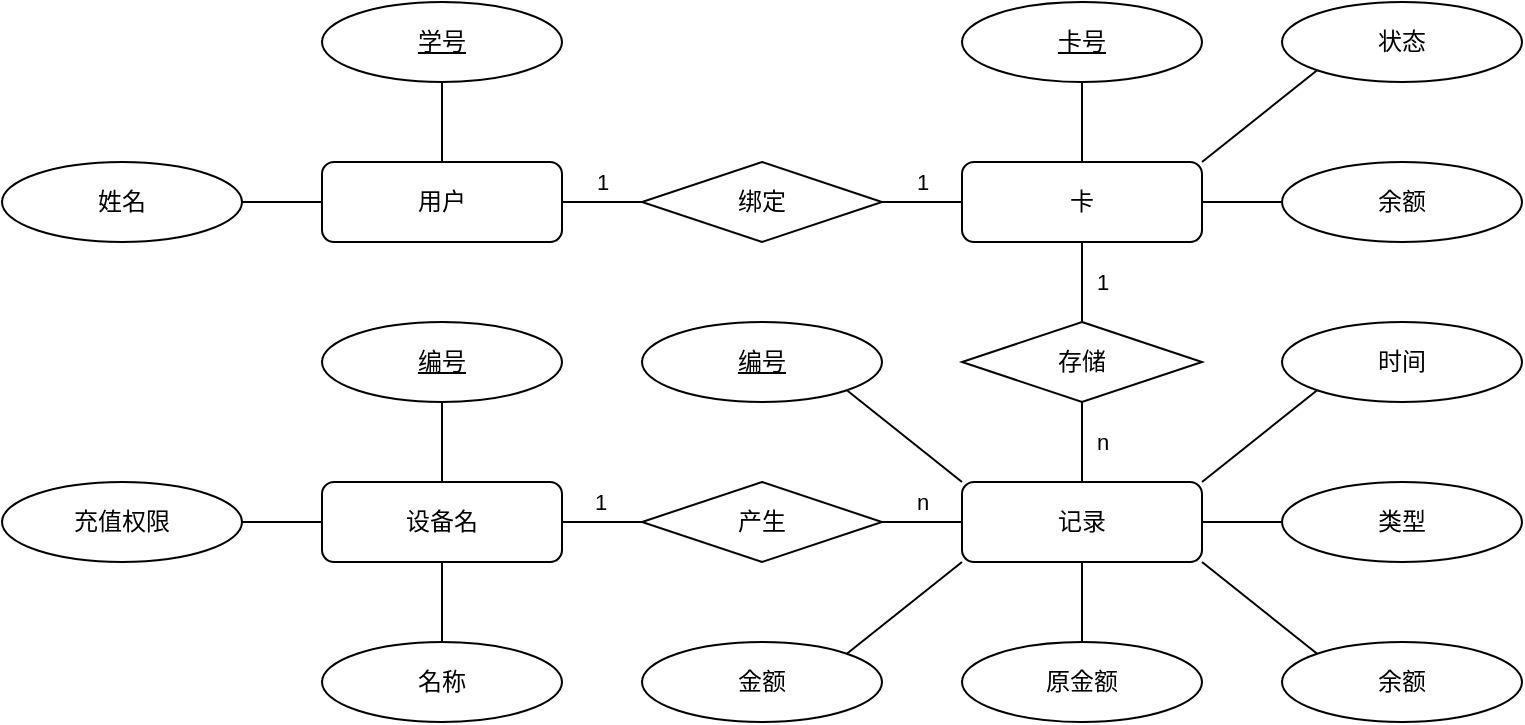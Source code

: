 <mxfile version="24.6.1" type="device">
  <diagram name="第 1 页" id="8yjcYh25Fj_Vruqp0e9_">
    <mxGraphModel dx="1834" dy="836" grid="1" gridSize="10" guides="1" tooltips="1" connect="1" arrows="1" fold="1" page="0" pageScale="1" pageWidth="827" pageHeight="1169" math="0" shadow="0">
      <root>
        <mxCell id="0" />
        <mxCell id="1" parent="0" />
        <mxCell id="ikCD32b5rJxaaIhKNZvf-11" style="rounded=0;orthogonalLoop=1;jettySize=auto;html=1;exitX=1;exitY=0.5;exitDx=0;exitDy=0;entryX=0;entryY=0.5;entryDx=0;entryDy=0;endArrow=none;endFill=0;" edge="1" parent="1" source="ikCD32b5rJxaaIhKNZvf-1" target="ikCD32b5rJxaaIhKNZvf-5">
          <mxGeometry relative="1" as="geometry" />
        </mxCell>
        <mxCell id="ikCD32b5rJxaaIhKNZvf-18" value="1" style="edgeStyle=orthogonalEdgeStyle;rounded=0;orthogonalLoop=1;jettySize=auto;html=1;exitX=0.5;exitY=1;exitDx=0;exitDy=0;entryX=0.5;entryY=0;entryDx=0;entryDy=0;endArrow=none;endFill=0;" edge="1" parent="1" source="ikCD32b5rJxaaIhKNZvf-1" target="ikCD32b5rJxaaIhKNZvf-16">
          <mxGeometry y="10" relative="1" as="geometry">
            <mxPoint as="offset" />
          </mxGeometry>
        </mxCell>
        <mxCell id="ikCD32b5rJxaaIhKNZvf-1" value="卡" style="rounded=1;whiteSpace=wrap;html=1;" vertex="1" parent="1">
          <mxGeometry x="400" y="200" width="120" height="40" as="geometry" />
        </mxCell>
        <mxCell id="ikCD32b5rJxaaIhKNZvf-8" style="rounded=0;orthogonalLoop=1;jettySize=auto;html=1;exitX=0.5;exitY=0;exitDx=0;exitDy=0;entryX=0.5;entryY=1;entryDx=0;entryDy=0;endArrow=none;endFill=0;" edge="1" parent="1" source="ikCD32b5rJxaaIhKNZvf-2" target="ikCD32b5rJxaaIhKNZvf-4">
          <mxGeometry relative="1" as="geometry" />
        </mxCell>
        <mxCell id="ikCD32b5rJxaaIhKNZvf-14" value="1" style="edgeStyle=orthogonalEdgeStyle;rounded=0;orthogonalLoop=1;jettySize=auto;html=1;exitX=1;exitY=0.5;exitDx=0;exitDy=0;entryX=0;entryY=0.5;entryDx=0;entryDy=0;endArrow=none;endFill=0;" edge="1" parent="1" source="ikCD32b5rJxaaIhKNZvf-2" target="ikCD32b5rJxaaIhKNZvf-13">
          <mxGeometry y="10" relative="1" as="geometry">
            <mxPoint as="offset" />
          </mxGeometry>
        </mxCell>
        <mxCell id="ikCD32b5rJxaaIhKNZvf-2" value="用户" style="rounded=1;whiteSpace=wrap;html=1;" vertex="1" parent="1">
          <mxGeometry x="80" y="200" width="120" height="40" as="geometry" />
        </mxCell>
        <mxCell id="ikCD32b5rJxaaIhKNZvf-25" style="rounded=0;orthogonalLoop=1;jettySize=auto;html=1;exitX=0;exitY=1;exitDx=0;exitDy=0;endArrow=none;endFill=0;entryX=1;entryY=0;entryDx=0;entryDy=0;" edge="1" parent="1" source="ikCD32b5rJxaaIhKNZvf-3" target="ikCD32b5rJxaaIhKNZvf-21">
          <mxGeometry relative="1" as="geometry" />
        </mxCell>
        <mxCell id="ikCD32b5rJxaaIhKNZvf-27" style="rounded=0;orthogonalLoop=1;jettySize=auto;html=1;exitX=0.5;exitY=1;exitDx=0;exitDy=0;entryX=0.5;entryY=0;entryDx=0;entryDy=0;endArrow=none;endFill=0;" edge="1" parent="1" source="ikCD32b5rJxaaIhKNZvf-3" target="ikCD32b5rJxaaIhKNZvf-22">
          <mxGeometry relative="1" as="geometry" />
        </mxCell>
        <mxCell id="ikCD32b5rJxaaIhKNZvf-28" style="rounded=0;orthogonalLoop=1;jettySize=auto;html=1;exitX=1;exitY=0.5;exitDx=0;exitDy=0;entryX=0;entryY=0.5;entryDx=0;entryDy=0;endArrow=none;endFill=0;" edge="1" parent="1" source="ikCD32b5rJxaaIhKNZvf-3" target="ikCD32b5rJxaaIhKNZvf-24">
          <mxGeometry relative="1" as="geometry" />
        </mxCell>
        <mxCell id="ikCD32b5rJxaaIhKNZvf-30" style="rounded=0;orthogonalLoop=1;jettySize=auto;html=1;exitX=1;exitY=1;exitDx=0;exitDy=0;entryX=0;entryY=0;entryDx=0;entryDy=0;endArrow=none;endFill=0;" edge="1" parent="1" source="ikCD32b5rJxaaIhKNZvf-3" target="ikCD32b5rJxaaIhKNZvf-29">
          <mxGeometry relative="1" as="geometry" />
        </mxCell>
        <mxCell id="ikCD32b5rJxaaIhKNZvf-32" style="rounded=0;orthogonalLoop=1;jettySize=auto;html=1;exitX=1;exitY=0;exitDx=0;exitDy=0;entryX=0;entryY=1;entryDx=0;entryDy=0;endArrow=none;endFill=0;" edge="1" parent="1" source="ikCD32b5rJxaaIhKNZvf-3" target="ikCD32b5rJxaaIhKNZvf-31">
          <mxGeometry relative="1" as="geometry" />
        </mxCell>
        <mxCell id="ikCD32b5rJxaaIhKNZvf-3" value="记录" style="rounded=1;whiteSpace=wrap;html=1;" vertex="1" parent="1">
          <mxGeometry x="400" y="360" width="120" height="40" as="geometry" />
        </mxCell>
        <mxCell id="ikCD32b5rJxaaIhKNZvf-4" value="&lt;u&gt;学号&lt;/u&gt;" style="ellipse;whiteSpace=wrap;html=1;" vertex="1" parent="1">
          <mxGeometry x="80" y="120" width="120" height="40" as="geometry" />
        </mxCell>
        <mxCell id="ikCD32b5rJxaaIhKNZvf-5" value="余额" style="ellipse;whiteSpace=wrap;html=1;" vertex="1" parent="1">
          <mxGeometry x="560" y="200" width="120" height="40" as="geometry" />
        </mxCell>
        <mxCell id="ikCD32b5rJxaaIhKNZvf-9" style="rounded=0;orthogonalLoop=1;jettySize=auto;html=1;exitX=0.5;exitY=1;exitDx=0;exitDy=0;entryX=0.5;entryY=0;entryDx=0;entryDy=0;endArrow=none;endFill=0;" edge="1" parent="1" source="ikCD32b5rJxaaIhKNZvf-6" target="ikCD32b5rJxaaIhKNZvf-1">
          <mxGeometry relative="1" as="geometry" />
        </mxCell>
        <mxCell id="ikCD32b5rJxaaIhKNZvf-6" value="&lt;u&gt;卡号&lt;/u&gt;" style="ellipse;whiteSpace=wrap;html=1;" vertex="1" parent="1">
          <mxGeometry x="400" y="120" width="120" height="40" as="geometry" />
        </mxCell>
        <mxCell id="ikCD32b5rJxaaIhKNZvf-10" style="rounded=0;orthogonalLoop=1;jettySize=auto;html=1;exitX=0;exitY=1;exitDx=0;exitDy=0;entryX=1;entryY=0;entryDx=0;entryDy=0;endArrow=none;endFill=0;" edge="1" parent="1" source="ikCD32b5rJxaaIhKNZvf-7" target="ikCD32b5rJxaaIhKNZvf-1">
          <mxGeometry relative="1" as="geometry" />
        </mxCell>
        <mxCell id="ikCD32b5rJxaaIhKNZvf-7" value="状态" style="ellipse;whiteSpace=wrap;html=1;" vertex="1" parent="1">
          <mxGeometry x="560" y="120" width="120" height="40" as="geometry" />
        </mxCell>
        <mxCell id="ikCD32b5rJxaaIhKNZvf-15" value="1" style="rounded=0;orthogonalLoop=1;jettySize=auto;html=1;exitX=1;exitY=0.5;exitDx=0;exitDy=0;entryX=0;entryY=0.5;entryDx=0;entryDy=0;endArrow=none;endFill=0;" edge="1" parent="1" source="ikCD32b5rJxaaIhKNZvf-13" target="ikCD32b5rJxaaIhKNZvf-1">
          <mxGeometry y="10" relative="1" as="geometry">
            <mxPoint as="offset" />
          </mxGeometry>
        </mxCell>
        <mxCell id="ikCD32b5rJxaaIhKNZvf-13" value="绑定" style="rhombus;whiteSpace=wrap;html=1;" vertex="1" parent="1">
          <mxGeometry x="240" y="200" width="120" height="40" as="geometry" />
        </mxCell>
        <mxCell id="ikCD32b5rJxaaIhKNZvf-17" value="n" style="edgeStyle=orthogonalEdgeStyle;rounded=0;orthogonalLoop=1;jettySize=auto;html=1;exitX=0.5;exitY=1;exitDx=0;exitDy=0;entryX=0.5;entryY=0;entryDx=0;entryDy=0;endArrow=none;endFill=0;" edge="1" parent="1" source="ikCD32b5rJxaaIhKNZvf-16" target="ikCD32b5rJxaaIhKNZvf-3">
          <mxGeometry y="10" relative="1" as="geometry">
            <mxPoint as="offset" />
          </mxGeometry>
        </mxCell>
        <mxCell id="ikCD32b5rJxaaIhKNZvf-16" value="存储" style="rhombus;whiteSpace=wrap;html=1;" vertex="1" parent="1">
          <mxGeometry x="400" y="280" width="120" height="40" as="geometry" />
        </mxCell>
        <mxCell id="ikCD32b5rJxaaIhKNZvf-20" style="rounded=0;orthogonalLoop=1;jettySize=auto;html=1;exitX=1;exitY=1;exitDx=0;exitDy=0;entryX=0;entryY=0;entryDx=0;entryDy=0;endArrow=none;endFill=0;" edge="1" parent="1" source="ikCD32b5rJxaaIhKNZvf-19" target="ikCD32b5rJxaaIhKNZvf-3">
          <mxGeometry relative="1" as="geometry" />
        </mxCell>
        <mxCell id="ikCD32b5rJxaaIhKNZvf-19" value="&lt;u&gt;编号&lt;/u&gt;" style="ellipse;whiteSpace=wrap;html=1;" vertex="1" parent="1">
          <mxGeometry x="240" y="280" width="120" height="40" as="geometry" />
        </mxCell>
        <mxCell id="ikCD32b5rJxaaIhKNZvf-21" value="金额" style="ellipse;whiteSpace=wrap;html=1;" vertex="1" parent="1">
          <mxGeometry x="240" y="440" width="120" height="40" as="geometry" />
        </mxCell>
        <mxCell id="ikCD32b5rJxaaIhKNZvf-22" value="原金额" style="ellipse;whiteSpace=wrap;html=1;" vertex="1" parent="1">
          <mxGeometry x="400" y="440" width="120" height="40" as="geometry" />
        </mxCell>
        <mxCell id="ikCD32b5rJxaaIhKNZvf-24" value="类型" style="ellipse;whiteSpace=wrap;html=1;" vertex="1" parent="1">
          <mxGeometry x="560" y="360" width="120" height="40" as="geometry" />
        </mxCell>
        <mxCell id="ikCD32b5rJxaaIhKNZvf-29" value="余额" style="ellipse;whiteSpace=wrap;html=1;" vertex="1" parent="1">
          <mxGeometry x="560" y="440" width="120" height="40" as="geometry" />
        </mxCell>
        <mxCell id="ikCD32b5rJxaaIhKNZvf-31" value="时间" style="ellipse;whiteSpace=wrap;html=1;" vertex="1" parent="1">
          <mxGeometry x="560" y="280" width="120" height="40" as="geometry" />
        </mxCell>
        <mxCell id="ikCD32b5rJxaaIhKNZvf-46" style="rounded=0;orthogonalLoop=1;jettySize=auto;html=1;exitX=0.5;exitY=1;exitDx=0;exitDy=0;entryX=0.5;entryY=0;entryDx=0;entryDy=0;endArrow=none;endFill=0;" edge="1" parent="1" source="ikCD32b5rJxaaIhKNZvf-35" target="ikCD32b5rJxaaIhKNZvf-44">
          <mxGeometry relative="1" as="geometry" />
        </mxCell>
        <mxCell id="ikCD32b5rJxaaIhKNZvf-35" value="设备名" style="rounded=1;whiteSpace=wrap;html=1;" vertex="1" parent="1">
          <mxGeometry x="80" y="360" width="120" height="40" as="geometry" />
        </mxCell>
        <mxCell id="ikCD32b5rJxaaIhKNZvf-37" value="n" style="edgeStyle=orthogonalEdgeStyle;rounded=0;orthogonalLoop=1;jettySize=auto;html=1;exitX=1;exitY=0.5;exitDx=0;exitDy=0;entryX=0;entryY=0.5;entryDx=0;entryDy=0;endArrow=none;endFill=0;" edge="1" parent="1" source="ikCD32b5rJxaaIhKNZvf-36" target="ikCD32b5rJxaaIhKNZvf-3">
          <mxGeometry y="10" relative="1" as="geometry">
            <mxPoint as="offset" />
          </mxGeometry>
        </mxCell>
        <mxCell id="ikCD32b5rJxaaIhKNZvf-38" style="rounded=0;orthogonalLoop=1;jettySize=auto;html=1;exitX=0;exitY=0.5;exitDx=0;exitDy=0;endArrow=none;endFill=0;" edge="1" parent="1" source="ikCD32b5rJxaaIhKNZvf-36" target="ikCD32b5rJxaaIhKNZvf-35">
          <mxGeometry relative="1" as="geometry" />
        </mxCell>
        <mxCell id="ikCD32b5rJxaaIhKNZvf-40" value="1" style="edgeLabel;html=1;align=center;verticalAlign=middle;resizable=0;points=[];" vertex="1" connectable="0" parent="ikCD32b5rJxaaIhKNZvf-38">
          <mxGeometry x="0.05" y="1" relative="1" as="geometry">
            <mxPoint y="-11" as="offset" />
          </mxGeometry>
        </mxCell>
        <mxCell id="ikCD32b5rJxaaIhKNZvf-36" value="产生" style="rhombus;whiteSpace=wrap;html=1;" vertex="1" parent="1">
          <mxGeometry x="240" y="360" width="120" height="40" as="geometry" />
        </mxCell>
        <mxCell id="ikCD32b5rJxaaIhKNZvf-42" style="rounded=0;orthogonalLoop=1;jettySize=auto;html=1;exitX=0.5;exitY=1;exitDx=0;exitDy=0;entryX=0.5;entryY=0;entryDx=0;entryDy=0;endArrow=none;endFill=0;" edge="1" parent="1" source="ikCD32b5rJxaaIhKNZvf-41" target="ikCD32b5rJxaaIhKNZvf-35">
          <mxGeometry relative="1" as="geometry" />
        </mxCell>
        <mxCell id="ikCD32b5rJxaaIhKNZvf-41" value="&lt;u&gt;编号&lt;/u&gt;" style="ellipse;whiteSpace=wrap;html=1;" vertex="1" parent="1">
          <mxGeometry x="80" y="280" width="120" height="40" as="geometry" />
        </mxCell>
        <mxCell id="ikCD32b5rJxaaIhKNZvf-45" style="rounded=0;orthogonalLoop=1;jettySize=auto;html=1;exitX=1;exitY=0.5;exitDx=0;exitDy=0;entryX=0;entryY=0.5;entryDx=0;entryDy=0;endArrow=none;endFill=0;" edge="1" parent="1" source="ikCD32b5rJxaaIhKNZvf-43" target="ikCD32b5rJxaaIhKNZvf-35">
          <mxGeometry relative="1" as="geometry" />
        </mxCell>
        <mxCell id="ikCD32b5rJxaaIhKNZvf-43" value="充值权限" style="ellipse;whiteSpace=wrap;html=1;" vertex="1" parent="1">
          <mxGeometry x="-80" y="360" width="120" height="40" as="geometry" />
        </mxCell>
        <mxCell id="ikCD32b5rJxaaIhKNZvf-44" value="名称" style="ellipse;whiteSpace=wrap;html=1;" vertex="1" parent="1">
          <mxGeometry x="80" y="440" width="120" height="40" as="geometry" />
        </mxCell>
        <mxCell id="ikCD32b5rJxaaIhKNZvf-48" style="rounded=0;orthogonalLoop=1;jettySize=auto;html=1;exitX=1;exitY=0.5;exitDx=0;exitDy=0;entryX=0;entryY=0.5;entryDx=0;entryDy=0;endArrow=none;endFill=0;" edge="1" parent="1" source="ikCD32b5rJxaaIhKNZvf-47" target="ikCD32b5rJxaaIhKNZvf-2">
          <mxGeometry relative="1" as="geometry" />
        </mxCell>
        <mxCell id="ikCD32b5rJxaaIhKNZvf-47" value="姓名" style="ellipse;whiteSpace=wrap;html=1;" vertex="1" parent="1">
          <mxGeometry x="-80" y="200" width="120" height="40" as="geometry" />
        </mxCell>
      </root>
    </mxGraphModel>
  </diagram>
</mxfile>
